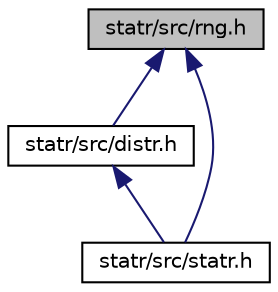 digraph "statr/src/rng.h"
{
  edge [fontname="Helvetica",fontsize="10",labelfontname="Helvetica",labelfontsize="10"];
  node [fontname="Helvetica",fontsize="10",shape=record];
  Node1 [label="statr/src/rng.h",height=0.2,width=0.4,color="black", fillcolor="grey75", style="filled", fontcolor="black"];
  Node1 -> Node2 [dir="back",color="midnightblue",fontsize="10",style="solid",fontname="Helvetica"];
  Node2 [label="statr/src/distr.h",height=0.2,width=0.4,color="black", fillcolor="white", style="filled",URL="$distr_8h_source.html"];
  Node2 -> Node3 [dir="back",color="midnightblue",fontsize="10",style="solid",fontname="Helvetica"];
  Node3 [label="statr/src/statr.h",height=0.2,width=0.4,color="black", fillcolor="white", style="filled",URL="$statr_8h_source.html"];
  Node1 -> Node3 [dir="back",color="midnightblue",fontsize="10",style="solid",fontname="Helvetica"];
}
